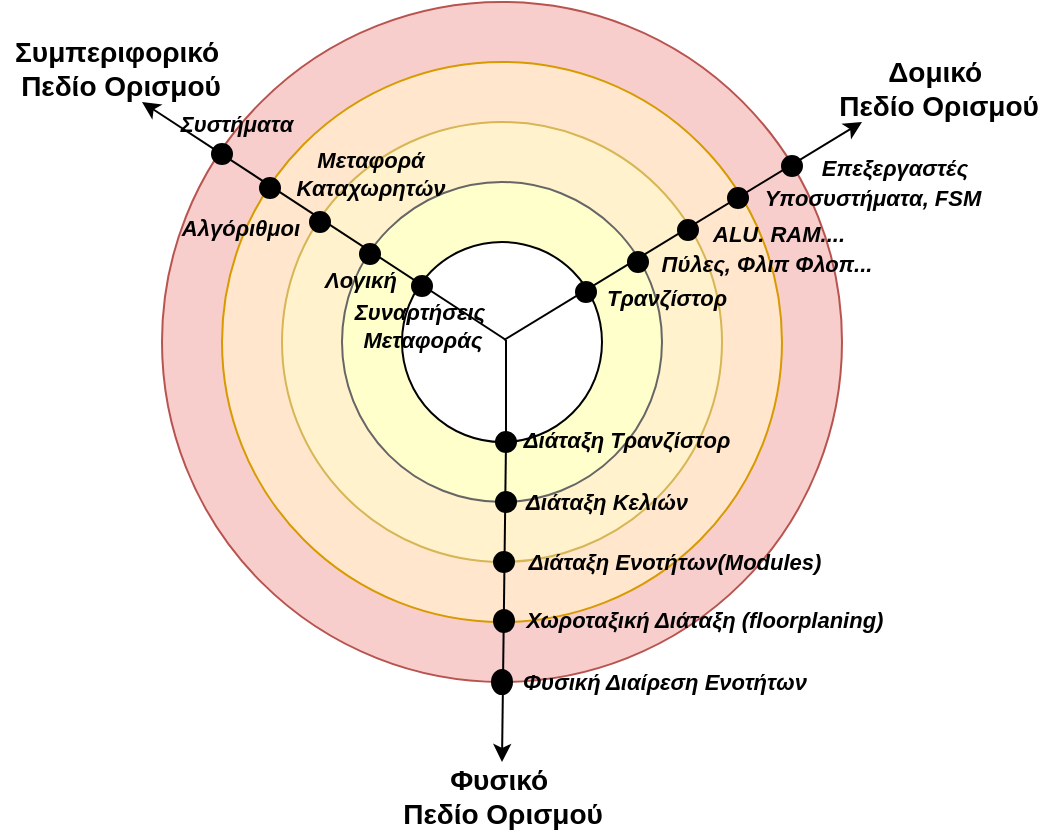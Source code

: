 <mxfile version="20.2.3" type="device"><diagram id="6wazK78AbgsHr4q6TTrf" name="Page-1"><mxGraphModel dx="1038" dy="641" grid="1" gridSize="10" guides="1" tooltips="1" connect="1" arrows="1" fold="1" page="1" pageScale="1" pageWidth="850" pageHeight="1100" math="0" shadow="0"><root><mxCell id="0"/><mxCell id="1" parent="0"/><mxCell id="v7qvgSEe8KJLdecJtyqt-3" value="" style="ellipse;whiteSpace=wrap;html=1;aspect=fixed;fillColor=#f8cecc;strokeColor=#b85450;" parent="1" vertex="1"><mxGeometry x="121" y="70" width="340" height="340" as="geometry"/></mxCell><mxCell id="v7qvgSEe8KJLdecJtyqt-4" value="" style="ellipse;whiteSpace=wrap;html=1;aspect=fixed;fillColor=#ffe6cc;strokeColor=#d79b00;" parent="1" vertex="1"><mxGeometry x="151" y="100" width="280" height="280" as="geometry"/></mxCell><mxCell id="v7qvgSEe8KJLdecJtyqt-5" value="" style="ellipse;whiteSpace=wrap;html=1;aspect=fixed;fillColor=#fff2cc;strokeColor=#d6b656;" parent="1" vertex="1"><mxGeometry x="181" y="130" width="220" height="220" as="geometry"/></mxCell><mxCell id="v7qvgSEe8KJLdecJtyqt-6" value="" style="ellipse;whiteSpace=wrap;html=1;aspect=fixed;fillColor=#FFFFCC;fontColor=#333333;strokeColor=#666666;" parent="1" vertex="1"><mxGeometry x="211" y="160" width="160" height="160" as="geometry"/></mxCell><mxCell id="v7qvgSEe8KJLdecJtyqt-7" value="" style="ellipse;whiteSpace=wrap;html=1;aspect=fixed;" parent="1" vertex="1"><mxGeometry x="241" y="190" width="100" height="100" as="geometry"/></mxCell><mxCell id="v7qvgSEe8KJLdecJtyqt-8" value="" style="endArrow=classic;html=1;rounded=0;" parent="1" edge="1"><mxGeometry width="50" height="50" relative="1" as="geometry"><mxPoint x="292" y="239" as="sourcePoint"/><mxPoint x="471" y="130" as="targetPoint"/></mxGeometry></mxCell><mxCell id="v7qvgSEe8KJLdecJtyqt-9" value="" style="endArrow=classic;html=1;rounded=0;" parent="1" edge="1"><mxGeometry width="50" height="50" relative="1" as="geometry"><mxPoint x="293" y="239" as="sourcePoint"/><mxPoint x="111" y="120" as="targetPoint"/></mxGeometry></mxCell><mxCell id="v7qvgSEe8KJLdecJtyqt-10" value="" style="endArrow=classic;html=1;rounded=0;startArrow=none;" parent="1" source="QBqUxdggtmAEOYWxLdgm-1" edge="1"><mxGeometry width="50" height="50" relative="1" as="geometry"><mxPoint x="293" y="239" as="sourcePoint"/><mxPoint x="291" y="450" as="targetPoint"/></mxGeometry></mxCell><mxCell id="v7qvgSEe8KJLdecJtyqt-11" value="Φυσικό&amp;nbsp;&lt;br style=&quot;font-size: 14px;&quot;&gt;Πεδίο Ορισμού" style="text;html=1;align=center;verticalAlign=middle;resizable=0;points=[];autosize=1;strokeColor=none;fillColor=none;fontStyle=1;fontSize=14;" parent="1" vertex="1"><mxGeometry x="231" y="447" width="120" height="40" as="geometry"/></mxCell><mxCell id="v7qvgSEe8KJLdecJtyqt-12" value="Δομικό&amp;nbsp;&lt;br style=&quot;font-size: 14px;&quot;&gt;Πεδίο Ορισμού" style="text;html=1;align=center;verticalAlign=middle;resizable=0;points=[];autosize=1;strokeColor=none;fillColor=none;fontStyle=1;fontSize=14;" parent="1" vertex="1"><mxGeometry x="449" y="93" width="120" height="40" as="geometry"/></mxCell><mxCell id="v7qvgSEe8KJLdecJtyqt-13" value="Συμπεριφορικό&amp;nbsp;&lt;br style=&quot;font-size: 14px;&quot;&gt;Πεδίο Ορισμού" style="text;html=1;align=center;verticalAlign=middle;resizable=0;points=[];autosize=1;strokeColor=none;fillColor=none;fontStyle=1;fontSize=14;" parent="1" vertex="1"><mxGeometry x="40" y="83" width="120" height="40" as="geometry"/></mxCell><mxCell id="QBqUxdggtmAEOYWxLdgm-1" value="" style="ellipse;whiteSpace=wrap;html=1;aspect=fixed;fillColor=#000000;" parent="1" vertex="1"><mxGeometry x="288" y="285" width="10" height="10" as="geometry"/></mxCell><mxCell id="QBqUxdggtmAEOYWxLdgm-2" value="" style="endArrow=none;html=1;rounded=0;" parent="1" target="QBqUxdggtmAEOYWxLdgm-1" edge="1"><mxGeometry width="50" height="50" relative="1" as="geometry"><mxPoint x="293" y="239" as="sourcePoint"/><mxPoint x="291" y="450" as="targetPoint"/></mxGeometry></mxCell><mxCell id="QBqUxdggtmAEOYWxLdgm-3" value="" style="ellipse;whiteSpace=wrap;html=1;aspect=fixed;fillColor=#000000;" parent="1" vertex="1"><mxGeometry x="288" y="315" width="10" height="10" as="geometry"/></mxCell><mxCell id="QBqUxdggtmAEOYWxLdgm-4" value="" style="ellipse;whiteSpace=wrap;html=1;aspect=fixed;fillColor=#000000;" parent="1" vertex="1"><mxGeometry x="287" y="345" width="10" height="10" as="geometry"/></mxCell><mxCell id="QBqUxdggtmAEOYWxLdgm-5" value="" style="ellipse;whiteSpace=wrap;html=1;aspect=fixed;fillColor=#000000;" parent="1" vertex="1"><mxGeometry x="287" y="374" width="10" height="11" as="geometry"/></mxCell><mxCell id="QBqUxdggtmAEOYWxLdgm-6" value="" style="ellipse;whiteSpace=wrap;html=1;aspect=fixed;fillColor=#000000;" parent="1" vertex="1"><mxGeometry x="286" y="404" width="10" height="12" as="geometry"/></mxCell><mxCell id="QBqUxdggtmAEOYWxLdgm-7" value="" style="ellipse;whiteSpace=wrap;html=1;aspect=fixed;fillColor=#000000;" parent="1" vertex="1"><mxGeometry x="328" y="210" width="10" height="10" as="geometry"/></mxCell><mxCell id="QBqUxdggtmAEOYWxLdgm-8" value="" style="ellipse;whiteSpace=wrap;html=1;aspect=fixed;fillColor=#000000;" parent="1" vertex="1"><mxGeometry x="354" y="195" width="10" height="10" as="geometry"/></mxCell><mxCell id="QBqUxdggtmAEOYWxLdgm-9" value="" style="ellipse;whiteSpace=wrap;html=1;aspect=fixed;fillColor=#000000;" parent="1" vertex="1"><mxGeometry x="379" y="179" width="10" height="10" as="geometry"/></mxCell><mxCell id="QBqUxdggtmAEOYWxLdgm-10" value="" style="ellipse;whiteSpace=wrap;html=1;aspect=fixed;fillColor=#000000;" parent="1" vertex="1"><mxGeometry x="404" y="163" width="10" height="10" as="geometry"/></mxCell><mxCell id="QBqUxdggtmAEOYWxLdgm-11" value="" style="ellipse;whiteSpace=wrap;html=1;aspect=fixed;fillColor=#000000;" parent="1" vertex="1"><mxGeometry x="431" y="147" width="10" height="10" as="geometry"/></mxCell><mxCell id="QBqUxdggtmAEOYWxLdgm-12" value="" style="ellipse;whiteSpace=wrap;html=1;aspect=fixed;fillColor=#000000;" parent="1" vertex="1"><mxGeometry x="246" y="207" width="10" height="10" as="geometry"/></mxCell><mxCell id="QBqUxdggtmAEOYWxLdgm-13" value="" style="ellipse;whiteSpace=wrap;html=1;aspect=fixed;fillColor=#000000;" parent="1" vertex="1"><mxGeometry x="220" y="191" width="10" height="10" as="geometry"/></mxCell><mxCell id="QBqUxdggtmAEOYWxLdgm-14" value="" style="ellipse;whiteSpace=wrap;html=1;aspect=fixed;fillColor=#000000;" parent="1" vertex="1"><mxGeometry x="195" y="175" width="10" height="10" as="geometry"/></mxCell><mxCell id="QBqUxdggtmAEOYWxLdgm-15" value="" style="ellipse;whiteSpace=wrap;html=1;aspect=fixed;fillColor=#000000;" parent="1" vertex="1"><mxGeometry x="170" y="158" width="10" height="10" as="geometry"/></mxCell><mxCell id="QBqUxdggtmAEOYWxLdgm-16" value="" style="ellipse;whiteSpace=wrap;html=1;aspect=fixed;fillColor=#000000;" parent="1" vertex="1"><mxGeometry x="146" y="141" width="10" height="10" as="geometry"/></mxCell><mxCell id="QBqUxdggtmAEOYWxLdgm-17" value="Συναρτήσεις&amp;nbsp;&lt;br style=&quot;font-size: 11px;&quot;&gt;Μεταφοράς" style="text;html=1;align=center;verticalAlign=middle;resizable=0;points=[];autosize=1;strokeColor=none;fillColor=none;fontStyle=3;fontSize=11;" parent="1" vertex="1"><mxGeometry x="211" y="217" width="80" height="30" as="geometry"/></mxCell><mxCell id="QBqUxdggtmAEOYWxLdgm-18" value="Διάταξη Κελιών" style="text;html=1;align=center;verticalAlign=middle;resizable=0;points=[];autosize=1;strokeColor=none;fillColor=none;fontStyle=3;fontSize=11;" parent="1" vertex="1"><mxGeometry x="293" y="310" width="100" height="20" as="geometry"/></mxCell><mxCell id="QBqUxdggtmAEOYWxLdgm-19" value="Διάταξη Ενοτήτων(Modules)" style="text;html=1;align=center;verticalAlign=middle;resizable=0;points=[];autosize=1;strokeColor=none;fillColor=none;fontStyle=3;fontSize=11;" parent="1" vertex="1"><mxGeometry x="297" y="340" width="160" height="20" as="geometry"/></mxCell><mxCell id="QBqUxdggtmAEOYWxLdgm-20" value="Χωροταξική Διάταξη (floorplaning)" style="text;html=1;align=center;verticalAlign=middle;resizable=0;points=[];autosize=1;strokeColor=none;fillColor=none;fontStyle=3;fontSize=11;" parent="1" vertex="1"><mxGeometry x="297" y="369" width="190" height="20" as="geometry"/></mxCell><mxCell id="QBqUxdggtmAEOYWxLdgm-21" value="Φυσική Διαίρεση Ενοτήτων" style="text;html=1;align=center;verticalAlign=middle;resizable=0;points=[];autosize=1;strokeColor=none;fillColor=none;fontStyle=3;fontSize=11;" parent="1" vertex="1"><mxGeometry x="292" y="400" width="160" height="20" as="geometry"/></mxCell><mxCell id="QBqUxdggtmAEOYWxLdgm-22" value="Λογική" style="text;html=1;align=center;verticalAlign=middle;resizable=0;points=[];autosize=1;strokeColor=none;fillColor=none;fontStyle=3;fontSize=11;" parent="1" vertex="1"><mxGeometry x="195" y="199" width="50" height="20" as="geometry"/></mxCell><mxCell id="QBqUxdggtmAEOYWxLdgm-23" value="Μεταφορά&lt;br style=&quot;font-size: 11px;&quot;&gt;Καταχωρητών" style="text;html=1;align=center;verticalAlign=middle;resizable=0;points=[];autosize=1;strokeColor=none;fillColor=none;fontStyle=3;fontSize=11;" parent="1" vertex="1"><mxGeometry x="180" y="141" width="90" height="30" as="geometry"/></mxCell><mxCell id="QBqUxdggtmAEOYWxLdgm-24" value="Αλγόριθμοι" style="text;html=1;align=center;verticalAlign=middle;resizable=0;points=[];autosize=1;strokeColor=none;fillColor=none;fontStyle=3;fontSize=11;" parent="1" vertex="1"><mxGeometry x="125" y="173" width="70" height="20" as="geometry"/></mxCell><mxCell id="QBqUxdggtmAEOYWxLdgm-25" value="Συστήματα" style="text;html=1;align=center;verticalAlign=middle;resizable=0;points=[];autosize=1;strokeColor=none;fillColor=none;fontStyle=3;fontSize=11;" parent="1" vertex="1"><mxGeometry x="123" y="121" width="70" height="20" as="geometry"/></mxCell><mxCell id="QBqUxdggtmAEOYWxLdgm-26" value="Υποσυστήματα, FSM" style="text;html=1;align=center;verticalAlign=middle;resizable=0;points=[];autosize=1;strokeColor=none;fillColor=none;fontStyle=3;fontSize=11;" parent="1" vertex="1"><mxGeometry x="416" y="158" width="120" height="20" as="geometry"/></mxCell><mxCell id="QBqUxdggtmAEOYWxLdgm-27" value="ALU. RAM...." style="text;html=1;align=center;verticalAlign=middle;resizable=0;points=[];autosize=1;strokeColor=none;fillColor=none;fontStyle=3;fontSize=11;" parent="1" vertex="1"><mxGeometry x="389" y="176" width="80" height="20" as="geometry"/></mxCell><mxCell id="QBqUxdggtmAEOYWxLdgm-28" value="Πύλες, Φλιπ Φλοπ..." style="text;html=1;align=center;verticalAlign=middle;resizable=0;points=[];autosize=1;strokeColor=none;fillColor=none;fontStyle=3;fontSize=11;" parent="1" vertex="1"><mxGeometry x="363" y="191" width="120" height="20" as="geometry"/></mxCell><mxCell id="QBqUxdggtmAEOYWxLdgm-29" value="Τρανζίστορ" style="text;html=1;align=center;verticalAlign=middle;resizable=0;points=[];autosize=1;strokeColor=none;fillColor=none;fontStyle=3;fontSize=11;" parent="1" vertex="1"><mxGeometry x="333" y="208" width="80" height="20" as="geometry"/></mxCell><mxCell id="QBqUxdggtmAEOYWxLdgm-30" value="Επεξεργαστές" style="text;html=1;align=center;verticalAlign=middle;resizable=0;points=[];autosize=1;strokeColor=none;fillColor=none;fontStyle=3;fontSize=11;" parent="1" vertex="1"><mxGeometry x="442" y="143" width="90" height="20" as="geometry"/></mxCell><mxCell id="QBqUxdggtmAEOYWxLdgm-31" value="Διάταξη Τρανζίστορ" style="text;html=1;align=center;verticalAlign=middle;resizable=0;points=[];autosize=1;strokeColor=none;fillColor=none;fontStyle=3;fontSize=11;" parent="1" vertex="1"><mxGeometry x="293" y="279" width="120" height="20" as="geometry"/></mxCell></root></mxGraphModel></diagram></mxfile>